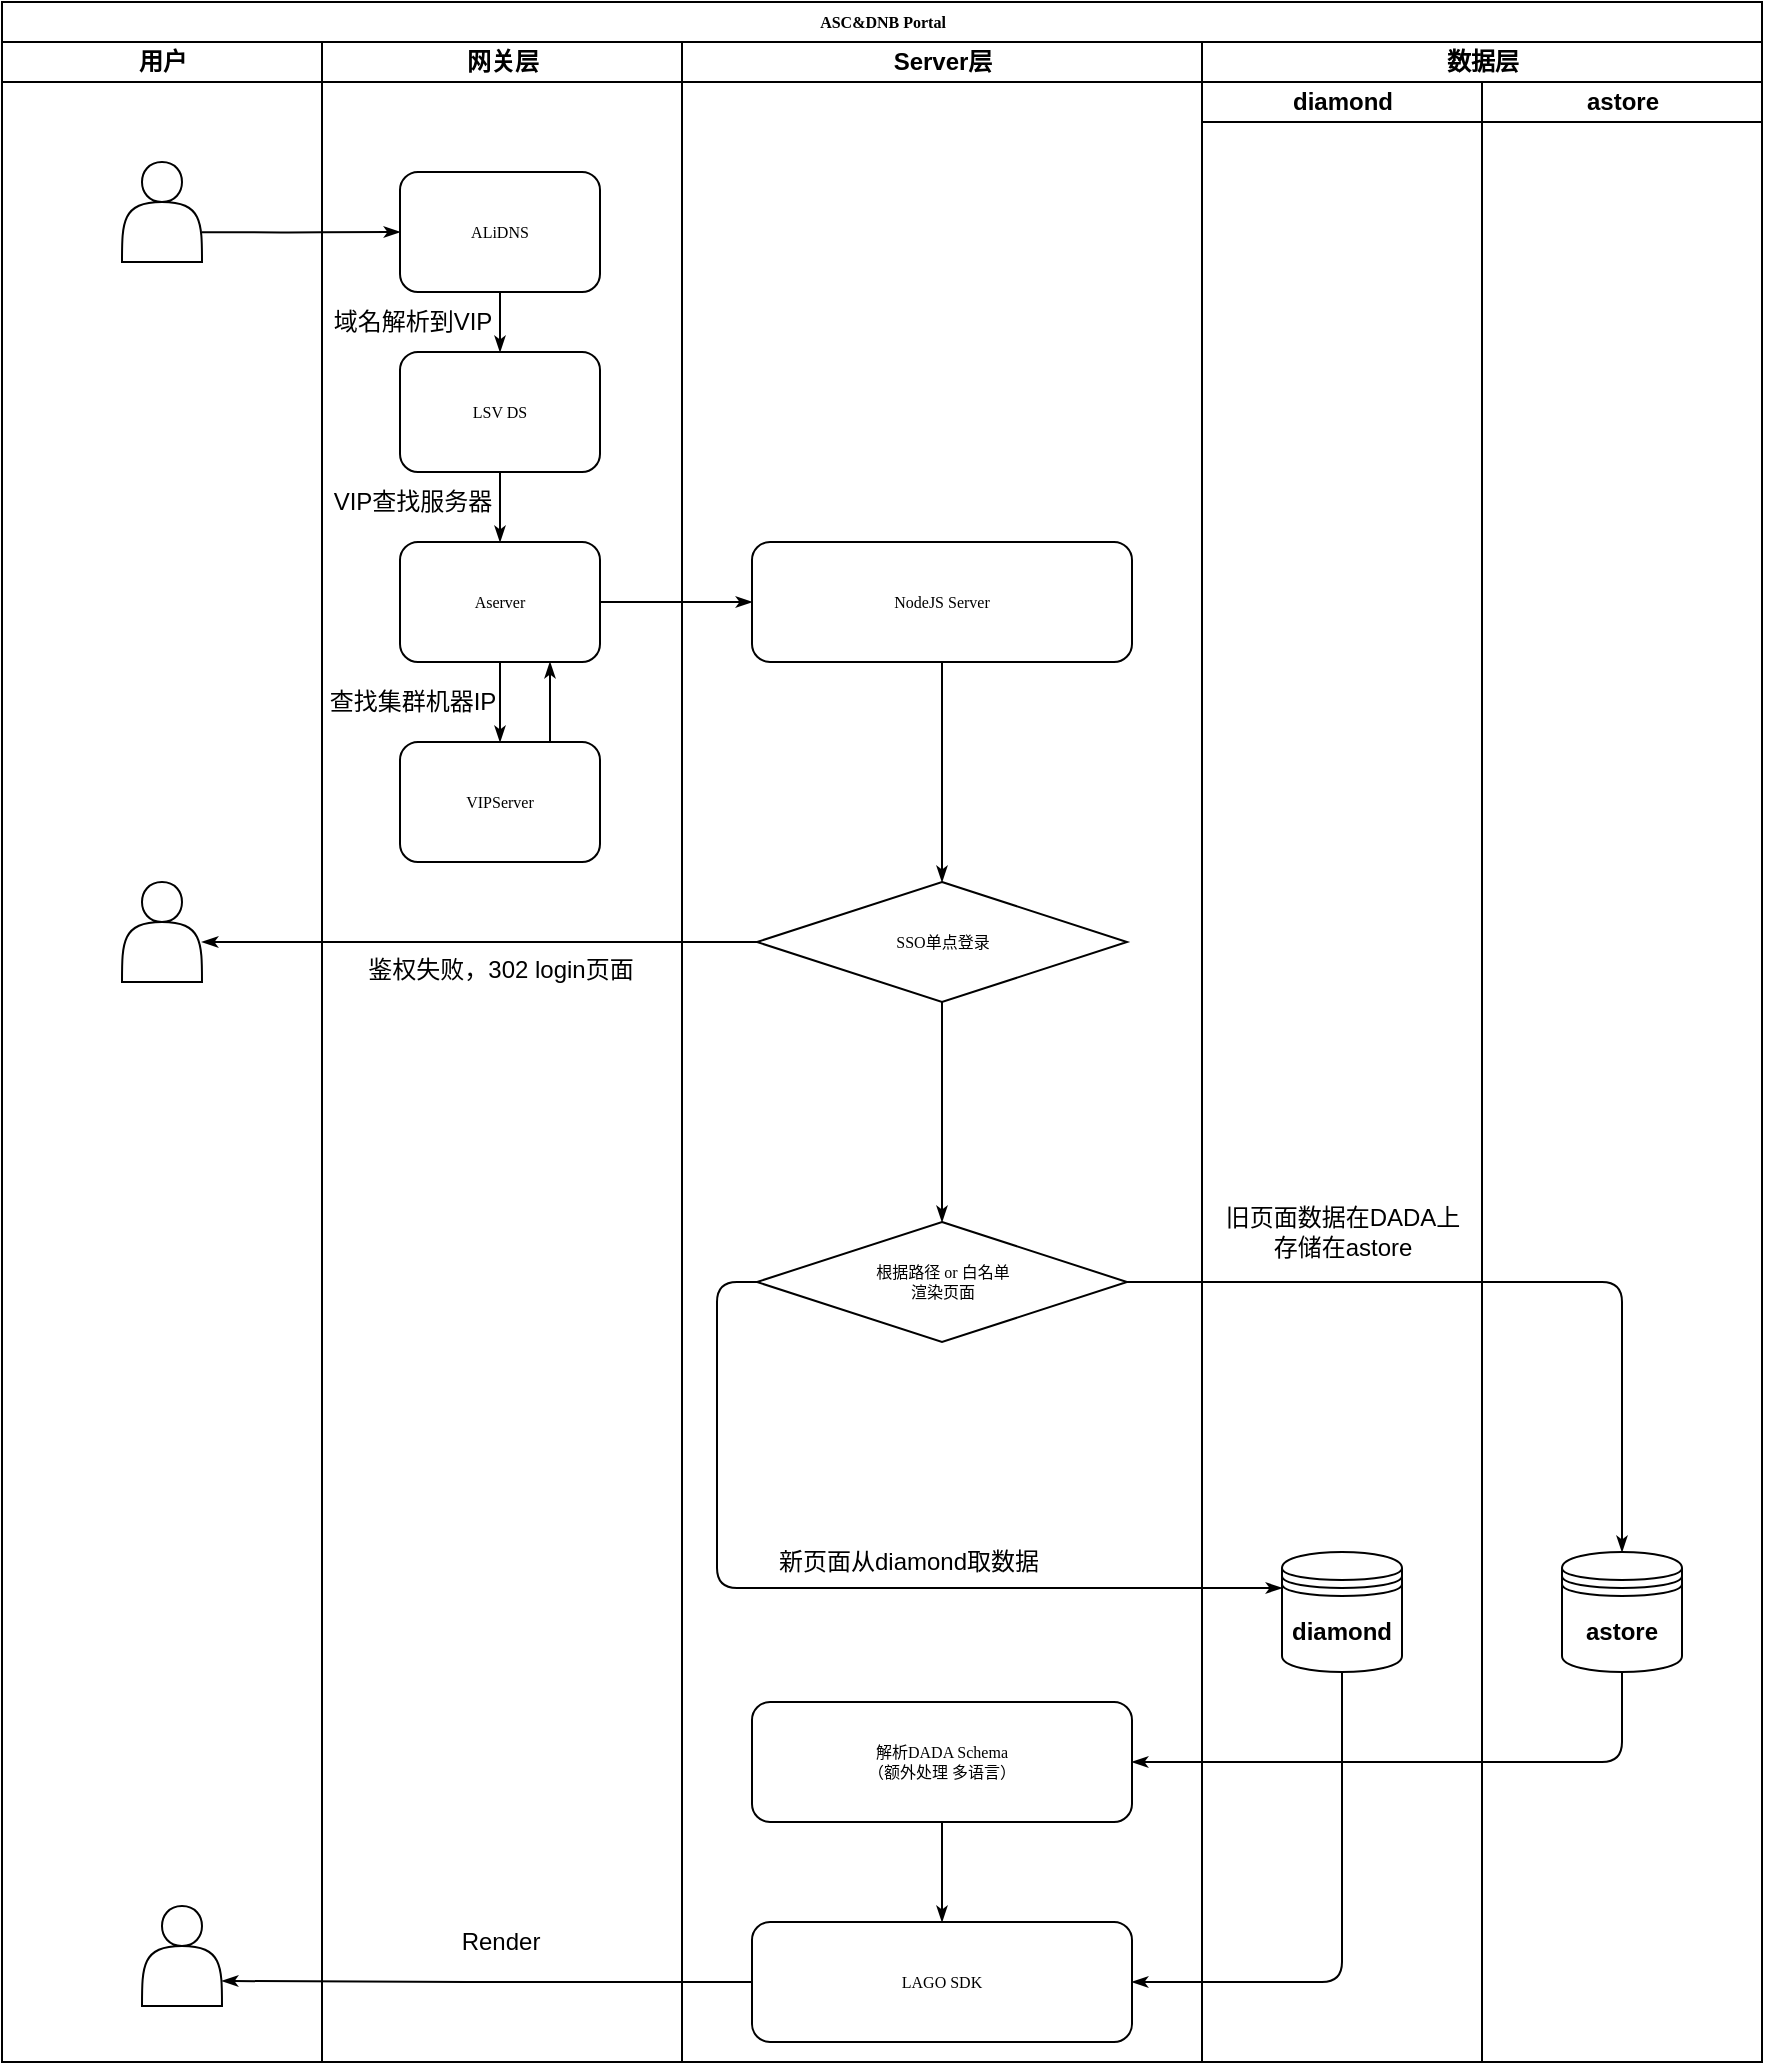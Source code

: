 <mxfile version="18.1.3" type="github">
  <diagram name="Page-1" id="74e2e168-ea6b-b213-b513-2b3c1d86103e">
    <mxGraphModel dx="873" dy="512" grid="1" gridSize="10" guides="1" tooltips="1" connect="1" arrows="1" fold="1" page="1" pageScale="1" pageWidth="1100" pageHeight="850" background="none" math="0" shadow="0">
      <root>
        <mxCell id="0" />
        <mxCell id="1" parent="0" />
        <mxCell id="77e6c97f196da883-1" value="ASC&amp;amp;DNB Portal" style="swimlane;html=1;childLayout=stackLayout;startSize=20;rounded=0;shadow=0;labelBackgroundColor=none;strokeWidth=1;fontFamily=Verdana;fontSize=8;align=center;" parent="1" vertex="1">
          <mxGeometry x="70" y="40" width="880" height="1030" as="geometry" />
        </mxCell>
        <mxCell id="77e6c97f196da883-2" value="用户" style="swimlane;html=1;startSize=20;" parent="77e6c97f196da883-1" vertex="1">
          <mxGeometry y="20" width="160" height="1010" as="geometry" />
        </mxCell>
        <mxCell id="hVIOwAaKkfjhpu5tAFnX-1" value="" style="shape=actor;whiteSpace=wrap;html=1;" parent="77e6c97f196da883-2" vertex="1">
          <mxGeometry x="60" y="60" width="40" height="50" as="geometry" />
        </mxCell>
        <mxCell id="hVIOwAaKkfjhpu5tAFnX-23" value="" style="shape=actor;whiteSpace=wrap;html=1;" parent="77e6c97f196da883-2" vertex="1">
          <mxGeometry x="70" y="932" width="40" height="50" as="geometry" />
        </mxCell>
        <mxCell id="hVIOwAaKkfjhpu5tAFnX-60" value="" style="shape=actor;whiteSpace=wrap;html=1;" parent="77e6c97f196da883-2" vertex="1">
          <mxGeometry x="60" y="420" width="40" height="50" as="geometry" />
        </mxCell>
        <mxCell id="77e6c97f196da883-26" style="edgeStyle=orthogonalEdgeStyle;rounded=1;html=1;labelBackgroundColor=none;startArrow=none;startFill=0;startSize=5;endArrow=classicThin;endFill=1;endSize=5;jettySize=auto;orthogonalLoop=1;strokeWidth=1;fontFamily=Verdana;fontSize=8;exitX=0.999;exitY=0.703;exitDx=0;exitDy=0;exitPerimeter=0;" parent="77e6c97f196da883-1" source="hVIOwAaKkfjhpu5tAFnX-1" target="77e6c97f196da883-11" edge="1">
          <mxGeometry relative="1" as="geometry">
            <mxPoint x="120" y="115" as="sourcePoint" />
          </mxGeometry>
        </mxCell>
        <mxCell id="77e6c97f196da883-39" style="edgeStyle=orthogonalEdgeStyle;rounded=1;html=1;labelBackgroundColor=none;startArrow=none;startFill=0;startSize=5;endArrow=classicThin;endFill=1;endSize=5;jettySize=auto;orthogonalLoop=1;strokeWidth=1;fontFamily=Verdana;fontSize=8" parent="77e6c97f196da883-1" edge="1">
          <mxGeometry relative="1" as="geometry">
            <mxPoint x="600" y="690" as="sourcePoint" />
          </mxGeometry>
        </mxCell>
        <mxCell id="77e6c97f196da883-40" style="edgeStyle=orthogonalEdgeStyle;rounded=1;html=1;labelBackgroundColor=none;startArrow=none;startFill=0;startSize=5;endArrow=classicThin;endFill=1;endSize=5;jettySize=auto;orthogonalLoop=1;strokeWidth=1;fontFamily=Verdana;fontSize=8" parent="77e6c97f196da883-1" edge="1">
          <mxGeometry relative="1" as="geometry">
            <mxPoint x="770" y="690" as="sourcePoint" />
          </mxGeometry>
        </mxCell>
        <mxCell id="107ba76e4e335f99-1" style="edgeStyle=orthogonalEdgeStyle;rounded=1;html=1;labelBackgroundColor=none;startArrow=none;startFill=0;startSize=5;endArrow=classicThin;endFill=1;endSize=5;jettySize=auto;orthogonalLoop=1;strokeWidth=1;fontFamily=Verdana;fontSize=8" parent="77e6c97f196da883-1" edge="1">
          <mxGeometry relative="1" as="geometry">
            <mxPoint x="610" y="450" as="sourcePoint" />
          </mxGeometry>
        </mxCell>
        <mxCell id="107ba76e4e335f99-3" style="edgeStyle=orthogonalEdgeStyle;rounded=1;html=1;labelBackgroundColor=none;startArrow=none;startFill=0;startSize=5;endArrow=classicThin;endFill=1;endSize=5;jettySize=auto;orthogonalLoop=1;strokeColor=#000000;strokeWidth=1;fontFamily=Verdana;fontSize=8;fontColor=#000000;" parent="77e6c97f196da883-1" edge="1">
          <mxGeometry relative="1" as="geometry">
            <mxPoint x="610" y="610" as="targetPoint" />
          </mxGeometry>
        </mxCell>
        <mxCell id="77e6c97f196da883-3" value="网关层" style="swimlane;html=1;startSize=20;" parent="77e6c97f196da883-1" vertex="1">
          <mxGeometry x="160" y="20" width="180" height="1010" as="geometry" />
        </mxCell>
        <mxCell id="77e6c97f196da883-11" value="ALiDNS" style="rounded=1;whiteSpace=wrap;html=1;shadow=0;labelBackgroundColor=none;strokeWidth=1;fontFamily=Verdana;fontSize=8;align=center;" parent="77e6c97f196da883-3" vertex="1">
          <mxGeometry x="39" y="65" width="100" height="60" as="geometry" />
        </mxCell>
        <mxCell id="77e6c97f196da883-9" value="LSV DS" style="rounded=1;whiteSpace=wrap;html=1;shadow=0;labelBackgroundColor=none;strokeWidth=1;fontFamily=Verdana;fontSize=8;align=center;" parent="77e6c97f196da883-3" vertex="1">
          <mxGeometry x="39" y="155" width="100" height="60" as="geometry" />
        </mxCell>
        <mxCell id="hVIOwAaKkfjhpu5tAFnX-2" style="edgeStyle=orthogonalEdgeStyle;rounded=1;html=1;labelBackgroundColor=none;startArrow=none;startFill=0;startSize=5;endArrow=classicThin;endFill=1;endSize=5;jettySize=auto;orthogonalLoop=1;strokeWidth=1;fontFamily=Verdana;fontSize=8;exitX=0.5;exitY=1;exitDx=0;exitDy=0;entryX=0.5;entryY=0;entryDx=0;entryDy=0;" parent="77e6c97f196da883-3" source="77e6c97f196da883-11" target="77e6c97f196da883-9" edge="1">
          <mxGeometry relative="1" as="geometry">
            <mxPoint x="259" y="214" as="sourcePoint" />
            <mxPoint x="89" y="150" as="targetPoint" />
          </mxGeometry>
        </mxCell>
        <mxCell id="hVIOwAaKkfjhpu5tAFnX-3" value="Aserver" style="rounded=1;whiteSpace=wrap;html=1;shadow=0;labelBackgroundColor=none;strokeWidth=1;fontFamily=Verdana;fontSize=8;align=center;" parent="77e6c97f196da883-3" vertex="1">
          <mxGeometry x="39" y="250" width="100" height="60" as="geometry" />
        </mxCell>
        <mxCell id="hVIOwAaKkfjhpu5tAFnX-4" style="edgeStyle=orthogonalEdgeStyle;rounded=1;html=1;labelBackgroundColor=none;startArrow=none;startFill=0;startSize=5;endArrow=classicThin;endFill=1;endSize=5;jettySize=auto;orthogonalLoop=1;strokeWidth=1;fontFamily=Verdana;fontSize=8;exitX=0.5;exitY=1;exitDx=0;exitDy=0;entryX=0.5;entryY=0;entryDx=0;entryDy=0;" parent="77e6c97f196da883-3" source="77e6c97f196da883-9" target="hVIOwAaKkfjhpu5tAFnX-3" edge="1">
          <mxGeometry relative="1" as="geometry">
            <mxPoint x="99" y="135" as="sourcePoint" />
            <mxPoint x="99" y="165" as="targetPoint" />
          </mxGeometry>
        </mxCell>
        <mxCell id="hVIOwAaKkfjhpu5tAFnX-5" value="VIPServer" style="rounded=1;whiteSpace=wrap;html=1;shadow=0;labelBackgroundColor=none;strokeWidth=1;fontFamily=Verdana;fontSize=8;align=center;" parent="77e6c97f196da883-3" vertex="1">
          <mxGeometry x="39" y="350" width="100" height="60" as="geometry" />
        </mxCell>
        <mxCell id="hVIOwAaKkfjhpu5tAFnX-6" style="edgeStyle=orthogonalEdgeStyle;rounded=1;html=1;labelBackgroundColor=none;startArrow=none;startFill=0;startSize=5;endArrow=classicThin;endFill=1;endSize=5;jettySize=auto;orthogonalLoop=1;strokeWidth=1;fontFamily=Verdana;fontSize=8;exitX=0.5;exitY=1;exitDx=0;exitDy=0;" parent="77e6c97f196da883-3" source="hVIOwAaKkfjhpu5tAFnX-3" target="hVIOwAaKkfjhpu5tAFnX-5" edge="1">
          <mxGeometry relative="1" as="geometry">
            <mxPoint x="99" y="225" as="sourcePoint" />
            <mxPoint x="99" y="260" as="targetPoint" />
          </mxGeometry>
        </mxCell>
        <mxCell id="hVIOwAaKkfjhpu5tAFnX-8" value="域名解析到VIP" style="text;html=1;align=center;verticalAlign=middle;resizable=0;points=[];autosize=1;strokeColor=none;fillColor=none;" parent="77e6c97f196da883-3" vertex="1">
          <mxGeometry y="130" width="90" height="20" as="geometry" />
        </mxCell>
        <mxCell id="hVIOwAaKkfjhpu5tAFnX-9" value="VIP查找服务器" style="text;html=1;align=center;verticalAlign=middle;resizable=0;points=[];autosize=1;strokeColor=none;fillColor=none;" parent="77e6c97f196da883-3" vertex="1">
          <mxGeometry y="220" width="90" height="20" as="geometry" />
        </mxCell>
        <mxCell id="hVIOwAaKkfjhpu5tAFnX-10" value="查找集群机器IP" style="text;html=1;align=center;verticalAlign=middle;resizable=0;points=[];autosize=1;strokeColor=none;fillColor=none;" parent="77e6c97f196da883-3" vertex="1">
          <mxGeometry x="-5" y="320" width="100" height="20" as="geometry" />
        </mxCell>
        <mxCell id="hVIOwAaKkfjhpu5tAFnX-11" style="edgeStyle=orthogonalEdgeStyle;rounded=1;html=1;labelBackgroundColor=none;startArrow=none;startFill=0;startSize=5;endArrow=classicThin;endFill=1;endSize=5;jettySize=auto;orthogonalLoop=1;strokeWidth=1;fontFamily=Verdana;fontSize=8;exitX=0.75;exitY=0;exitDx=0;exitDy=0;entryX=0.75;entryY=1;entryDx=0;entryDy=0;" parent="77e6c97f196da883-3" source="hVIOwAaKkfjhpu5tAFnX-5" target="hVIOwAaKkfjhpu5tAFnX-3" edge="1">
          <mxGeometry relative="1" as="geometry">
            <mxPoint x="149" y="390" as="sourcePoint" />
            <mxPoint x="220" y="390" as="targetPoint" />
          </mxGeometry>
        </mxCell>
        <mxCell id="hVIOwAaKkfjhpu5tAFnX-52" value="Render" style="text;html=1;align=center;verticalAlign=middle;resizable=0;points=[];autosize=1;strokeColor=none;fillColor=none;" parent="77e6c97f196da883-3" vertex="1">
          <mxGeometry x="64" y="940" width="50" height="20" as="geometry" />
        </mxCell>
        <mxCell id="hVIOwAaKkfjhpu5tAFnX-59" value="鉴权失败，302 login页面" style="text;html=1;align=center;verticalAlign=middle;resizable=0;points=[];autosize=1;strokeColor=none;fillColor=none;" parent="77e6c97f196da883-3" vertex="1">
          <mxGeometry x="14" y="454" width="150" height="20" as="geometry" />
        </mxCell>
        <mxCell id="77e6c97f196da883-4" value="Server层" style="swimlane;html=1;startSize=20;" parent="77e6c97f196da883-1" vertex="1">
          <mxGeometry x="340" y="20" width="260" height="1010" as="geometry" />
        </mxCell>
        <mxCell id="77e6c97f196da883-14" value="NodeJS Server" style="rounded=1;whiteSpace=wrap;html=1;shadow=0;labelBackgroundColor=none;strokeWidth=1;fontFamily=Verdana;fontSize=8;align=center;" parent="77e6c97f196da883-4" vertex="1">
          <mxGeometry x="35" y="250" width="190" height="60" as="geometry" />
        </mxCell>
        <mxCell id="hVIOwAaKkfjhpu5tAFnX-13" value="&lt;span style=&quot;&quot;&gt;根据路径 or 白名单&lt;/span&gt;&lt;br style=&quot;&quot;&gt;&lt;span style=&quot;&quot;&gt;渲染页面&lt;/span&gt;" style="rhombus;whiteSpace=wrap;html=1;rounded=0;shadow=0;labelBackgroundColor=none;strokeWidth=1;fontFamily=Verdana;fontSize=8;align=center;" parent="77e6c97f196da883-4" vertex="1">
          <mxGeometry x="37.5" y="590" width="185" height="60" as="geometry" />
        </mxCell>
        <mxCell id="hVIOwAaKkfjhpu5tAFnX-14" style="edgeStyle=orthogonalEdgeStyle;rounded=1;html=1;labelBackgroundColor=none;startArrow=none;startFill=0;startSize=5;endArrow=classicThin;endFill=1;endSize=5;jettySize=auto;orthogonalLoop=1;strokeWidth=1;fontFamily=Verdana;fontSize=8;exitX=0.5;exitY=1;exitDx=0;exitDy=0;entryX=0.5;entryY=0;entryDx=0;entryDy=0;" parent="77e6c97f196da883-4" source="77e6c97f196da883-14" target="hVIOwAaKkfjhpu5tAFnX-56" edge="1">
          <mxGeometry relative="1" as="geometry">
            <mxPoint x="-31" y="290" as="sourcePoint" />
            <mxPoint x="40" y="290" as="targetPoint" />
          </mxGeometry>
        </mxCell>
        <mxCell id="hVIOwAaKkfjhpu5tAFnX-21" value="新页面从diamond取数据" style="text;html=1;align=center;verticalAlign=middle;resizable=0;points=[];autosize=1;strokeColor=none;fillColor=none;" parent="77e6c97f196da883-4" vertex="1">
          <mxGeometry x="37.5" y="750" width="150" height="20" as="geometry" />
        </mxCell>
        <mxCell id="hVIOwAaKkfjhpu5tAFnX-47" value="LAGO SDK" style="rounded=1;whiteSpace=wrap;html=1;shadow=0;labelBackgroundColor=none;strokeWidth=1;fontFamily=Verdana;fontSize=8;align=center;" parent="77e6c97f196da883-4" vertex="1">
          <mxGeometry x="35" y="940" width="190" height="60" as="geometry" />
        </mxCell>
        <mxCell id="hVIOwAaKkfjhpu5tAFnX-53" value="解析DADA Schema&lt;br&gt;（额外处理 多语言）" style="rounded=1;whiteSpace=wrap;html=1;shadow=0;labelBackgroundColor=none;strokeWidth=1;fontFamily=Verdana;fontSize=8;align=center;" parent="77e6c97f196da883-4" vertex="1">
          <mxGeometry x="35" y="830" width="190" height="60" as="geometry" />
        </mxCell>
        <mxCell id="hVIOwAaKkfjhpu5tAFnX-54" style="edgeStyle=orthogonalEdgeStyle;rounded=1;html=1;labelBackgroundColor=none;startArrow=none;startFill=0;startSize=5;endArrow=classicThin;endFill=1;endSize=5;jettySize=auto;orthogonalLoop=1;strokeWidth=1;fontFamily=Verdana;fontSize=8;exitX=0.5;exitY=1;exitDx=0;exitDy=0;" parent="77e6c97f196da883-4" source="hVIOwAaKkfjhpu5tAFnX-53" target="hVIOwAaKkfjhpu5tAFnX-47" edge="1">
          <mxGeometry relative="1" as="geometry">
            <mxPoint x="140.0" y="320" as="sourcePoint" />
            <mxPoint x="140.0" y="360" as="targetPoint" />
          </mxGeometry>
        </mxCell>
        <mxCell id="hVIOwAaKkfjhpu5tAFnX-56" value="SSO单点登录" style="rhombus;whiteSpace=wrap;html=1;rounded=0;shadow=0;labelBackgroundColor=none;strokeWidth=1;fontFamily=Verdana;fontSize=8;align=center;" parent="77e6c97f196da883-4" vertex="1">
          <mxGeometry x="37.5" y="420" width="185" height="60" as="geometry" />
        </mxCell>
        <mxCell id="hVIOwAaKkfjhpu5tAFnX-62" style="edgeStyle=orthogonalEdgeStyle;rounded=1;html=1;labelBackgroundColor=none;startArrow=none;startFill=0;startSize=5;endArrow=classicThin;endFill=1;endSize=5;jettySize=auto;orthogonalLoop=1;strokeWidth=1;fontFamily=Verdana;fontSize=8;exitX=0.5;exitY=1;exitDx=0;exitDy=0;entryX=0.5;entryY=0;entryDx=0;entryDy=0;" parent="77e6c97f196da883-4" source="hVIOwAaKkfjhpu5tAFnX-56" target="hVIOwAaKkfjhpu5tAFnX-13" edge="1">
          <mxGeometry relative="1" as="geometry">
            <mxPoint x="140" y="320" as="sourcePoint" />
            <mxPoint x="140" y="430" as="targetPoint" />
          </mxGeometry>
        </mxCell>
        <mxCell id="hVIOwAaKkfjhpu5tAFnX-7" style="edgeStyle=orthogonalEdgeStyle;rounded=1;html=1;labelBackgroundColor=none;startArrow=none;startFill=0;startSize=5;endArrow=classicThin;endFill=1;endSize=5;jettySize=auto;orthogonalLoop=1;strokeWidth=1;fontFamily=Verdana;fontSize=8;exitX=1;exitY=0.5;exitDx=0;exitDy=0;entryX=0;entryY=0.5;entryDx=0;entryDy=0;" parent="77e6c97f196da883-1" source="hVIOwAaKkfjhpu5tAFnX-3" target="77e6c97f196da883-14" edge="1">
          <mxGeometry relative="1" as="geometry">
            <mxPoint x="250" y="340" as="sourcePoint" />
            <mxPoint x="250" y="380" as="targetPoint" />
          </mxGeometry>
        </mxCell>
        <mxCell id="hVIOwAaKkfjhpu5tAFnX-28" value="数据层" style="swimlane;html=1;startSize=20;" parent="77e6c97f196da883-1" vertex="1">
          <mxGeometry x="600" y="20" width="280" height="1010" as="geometry" />
        </mxCell>
        <mxCell id="hVIOwAaKkfjhpu5tAFnX-37" value="diamond" style="swimlane;html=1;startSize=20;" parent="hVIOwAaKkfjhpu5tAFnX-28" vertex="1">
          <mxGeometry y="20" width="140" height="990" as="geometry" />
        </mxCell>
        <mxCell id="hVIOwAaKkfjhpu5tAFnX-39" value="&lt;span style=&quot;font-weight: 700;&quot;&gt;diamond&lt;/span&gt;" style="shape=datastore;whiteSpace=wrap;html=1;" parent="hVIOwAaKkfjhpu5tAFnX-37" vertex="1">
          <mxGeometry x="40" y="735" width="60" height="60" as="geometry" />
        </mxCell>
        <mxCell id="hVIOwAaKkfjhpu5tAFnX-27" value="旧页面数据在DADA上&lt;br&gt;存储在astore" style="text;html=1;align=center;verticalAlign=middle;resizable=0;points=[];autosize=1;strokeColor=none;fillColor=none;" parent="hVIOwAaKkfjhpu5tAFnX-37" vertex="1">
          <mxGeometry x="5" y="560" width="130" height="30" as="geometry" />
        </mxCell>
        <mxCell id="hVIOwAaKkfjhpu5tAFnX-38" value="astore" style="swimlane;html=1;startSize=20;" parent="hVIOwAaKkfjhpu5tAFnX-28" vertex="1">
          <mxGeometry x="140" y="20" width="140" height="990" as="geometry" />
        </mxCell>
        <mxCell id="hVIOwAaKkfjhpu5tAFnX-46" value="&lt;span style=&quot;font-weight: 700;&quot;&gt;astore&lt;/span&gt;" style="shape=datastore;whiteSpace=wrap;html=1;" parent="hVIOwAaKkfjhpu5tAFnX-38" vertex="1">
          <mxGeometry x="40" y="735" width="60" height="60" as="geometry" />
        </mxCell>
        <mxCell id="hVIOwAaKkfjhpu5tAFnX-20" style="edgeStyle=orthogonalEdgeStyle;rounded=1;html=1;labelBackgroundColor=none;startArrow=none;startFill=0;startSize=5;endArrow=classicThin;endFill=1;endSize=5;jettySize=auto;orthogonalLoop=1;strokeWidth=1;fontFamily=Verdana;fontSize=8;exitX=0;exitY=0.5;exitDx=0;exitDy=0;entryX=0;entryY=0.3;entryDx=0;entryDy=0;" parent="77e6c97f196da883-1" source="hVIOwAaKkfjhpu5tAFnX-13" target="hVIOwAaKkfjhpu5tAFnX-39" edge="1">
          <mxGeometry relative="1" as="geometry">
            <mxPoint x="475" y="340" as="sourcePoint" />
            <mxPoint x="400" y="460" as="targetPoint" />
          </mxGeometry>
        </mxCell>
        <mxCell id="hVIOwAaKkfjhpu5tAFnX-45" style="edgeStyle=orthogonalEdgeStyle;rounded=1;html=1;labelBackgroundColor=none;startArrow=none;startFill=0;startSize=5;endArrow=classicThin;endFill=1;endSize=5;jettySize=auto;orthogonalLoop=1;strokeWidth=1;fontFamily=Verdana;fontSize=8;exitX=1;exitY=0.5;exitDx=0;exitDy=0;entryX=0.5;entryY=0;entryDx=0;entryDy=0;" parent="77e6c97f196da883-1" source="hVIOwAaKkfjhpu5tAFnX-13" target="hVIOwAaKkfjhpu5tAFnX-46" edge="1">
          <mxGeometry relative="1" as="geometry">
            <mxPoint x="309.0" y="310" as="sourcePoint" />
            <mxPoint x="385" y="310" as="targetPoint" />
          </mxGeometry>
        </mxCell>
        <mxCell id="hVIOwAaKkfjhpu5tAFnX-44" style="edgeStyle=orthogonalEdgeStyle;rounded=1;html=1;labelBackgroundColor=none;startArrow=none;startFill=0;startSize=5;endArrow=classicThin;endFill=1;endSize=5;jettySize=auto;orthogonalLoop=1;strokeWidth=1;fontFamily=Verdana;fontSize=8;exitX=0.5;exitY=1;exitDx=0;exitDy=0;entryX=1;entryY=0.5;entryDx=0;entryDy=0;" parent="77e6c97f196da883-1" source="hVIOwAaKkfjhpu5tAFnX-39" target="hVIOwAaKkfjhpu5tAFnX-47" edge="1">
          <mxGeometry relative="1" as="geometry">
            <mxPoint x="400" y="520.0" as="sourcePoint" />
            <mxPoint x="473" y="560" as="targetPoint" />
          </mxGeometry>
        </mxCell>
        <mxCell id="hVIOwAaKkfjhpu5tAFnX-51" style="edgeStyle=orthogonalEdgeStyle;rounded=1;html=1;labelBackgroundColor=none;startArrow=none;startFill=0;startSize=5;endArrow=classicThin;endFill=1;endSize=5;jettySize=auto;orthogonalLoop=1;strokeWidth=1;fontFamily=Verdana;fontSize=8;exitX=0;exitY=0.5;exitDx=0;exitDy=0;entryX=1;entryY=0.75;entryDx=0;entryDy=0;" parent="77e6c97f196da883-1" source="hVIOwAaKkfjhpu5tAFnX-47" target="hVIOwAaKkfjhpu5tAFnX-23" edge="1">
          <mxGeometry relative="1" as="geometry">
            <mxPoint x="480.0" y="340" as="sourcePoint" />
            <mxPoint x="120" y="590" as="targetPoint" />
          </mxGeometry>
        </mxCell>
        <mxCell id="hVIOwAaKkfjhpu5tAFnX-48" style="edgeStyle=orthogonalEdgeStyle;rounded=1;html=1;labelBackgroundColor=none;startArrow=none;startFill=0;startSize=5;endArrow=classicThin;endFill=1;endSize=5;jettySize=auto;orthogonalLoop=1;strokeWidth=1;fontFamily=Verdana;fontSize=8;exitX=0.5;exitY=1;exitDx=0;exitDy=0;entryX=1;entryY=0.5;entryDx=0;entryDy=0;" parent="77e6c97f196da883-1" source="hVIOwAaKkfjhpu5tAFnX-46" target="hVIOwAaKkfjhpu5tAFnX-53" edge="1">
          <mxGeometry relative="1" as="geometry">
            <mxPoint x="680" y="525.0" as="sourcePoint" />
            <mxPoint x="470" y="560" as="targetPoint" />
          </mxGeometry>
        </mxCell>
        <mxCell id="hVIOwAaKkfjhpu5tAFnX-58" style="edgeStyle=orthogonalEdgeStyle;rounded=1;html=1;labelBackgroundColor=none;startArrow=none;startFill=0;startSize=5;endArrow=classicThin;endFill=1;endSize=5;jettySize=auto;orthogonalLoop=1;strokeWidth=1;fontFamily=Verdana;fontSize=8;exitX=0;exitY=0.5;exitDx=0;exitDy=0;" parent="1" source="hVIOwAaKkfjhpu5tAFnX-56" edge="1">
          <mxGeometry relative="1" as="geometry">
            <mxPoint x="550" y="380" as="sourcePoint" />
            <mxPoint x="170" y="510" as="targetPoint" />
          </mxGeometry>
        </mxCell>
      </root>
    </mxGraphModel>
  </diagram>
</mxfile>
